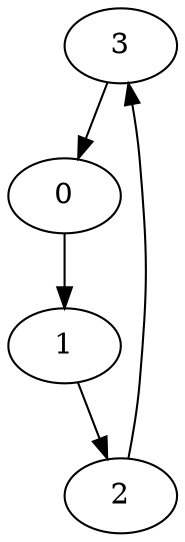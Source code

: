 digraph {
"3"[label="3"];
"2"[label="2"];
"1"[label="1"];
"0"[label="0"];
"0" -> "1";
"1" -> "2";
"2" -> "3";
"3" -> "0";
}